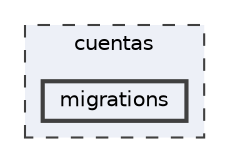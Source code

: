 digraph "cuentas/migrations"
{
 // LATEX_PDF_SIZE
  bgcolor="transparent";
  edge [fontname=Helvetica,fontsize=10,labelfontname=Helvetica,labelfontsize=10];
  node [fontname=Helvetica,fontsize=10,shape=box,height=0.2,width=0.4];
  compound=true
  subgraph clusterdir_0a980483270275137af8969f1478f250 {
    graph [ bgcolor="#edf0f7", pencolor="grey25", label="cuentas", fontname=Helvetica,fontsize=10 style="filled,dashed", URL="dir_0a980483270275137af8969f1478f250.html",tooltip=""]
  dir_6452587c0c0bae93b3c2928bc5906a74 [label="migrations", fillcolor="#edf0f7", color="grey25", style="filled,bold", URL="dir_6452587c0c0bae93b3c2928bc5906a74.html",tooltip=""];
  }
}
